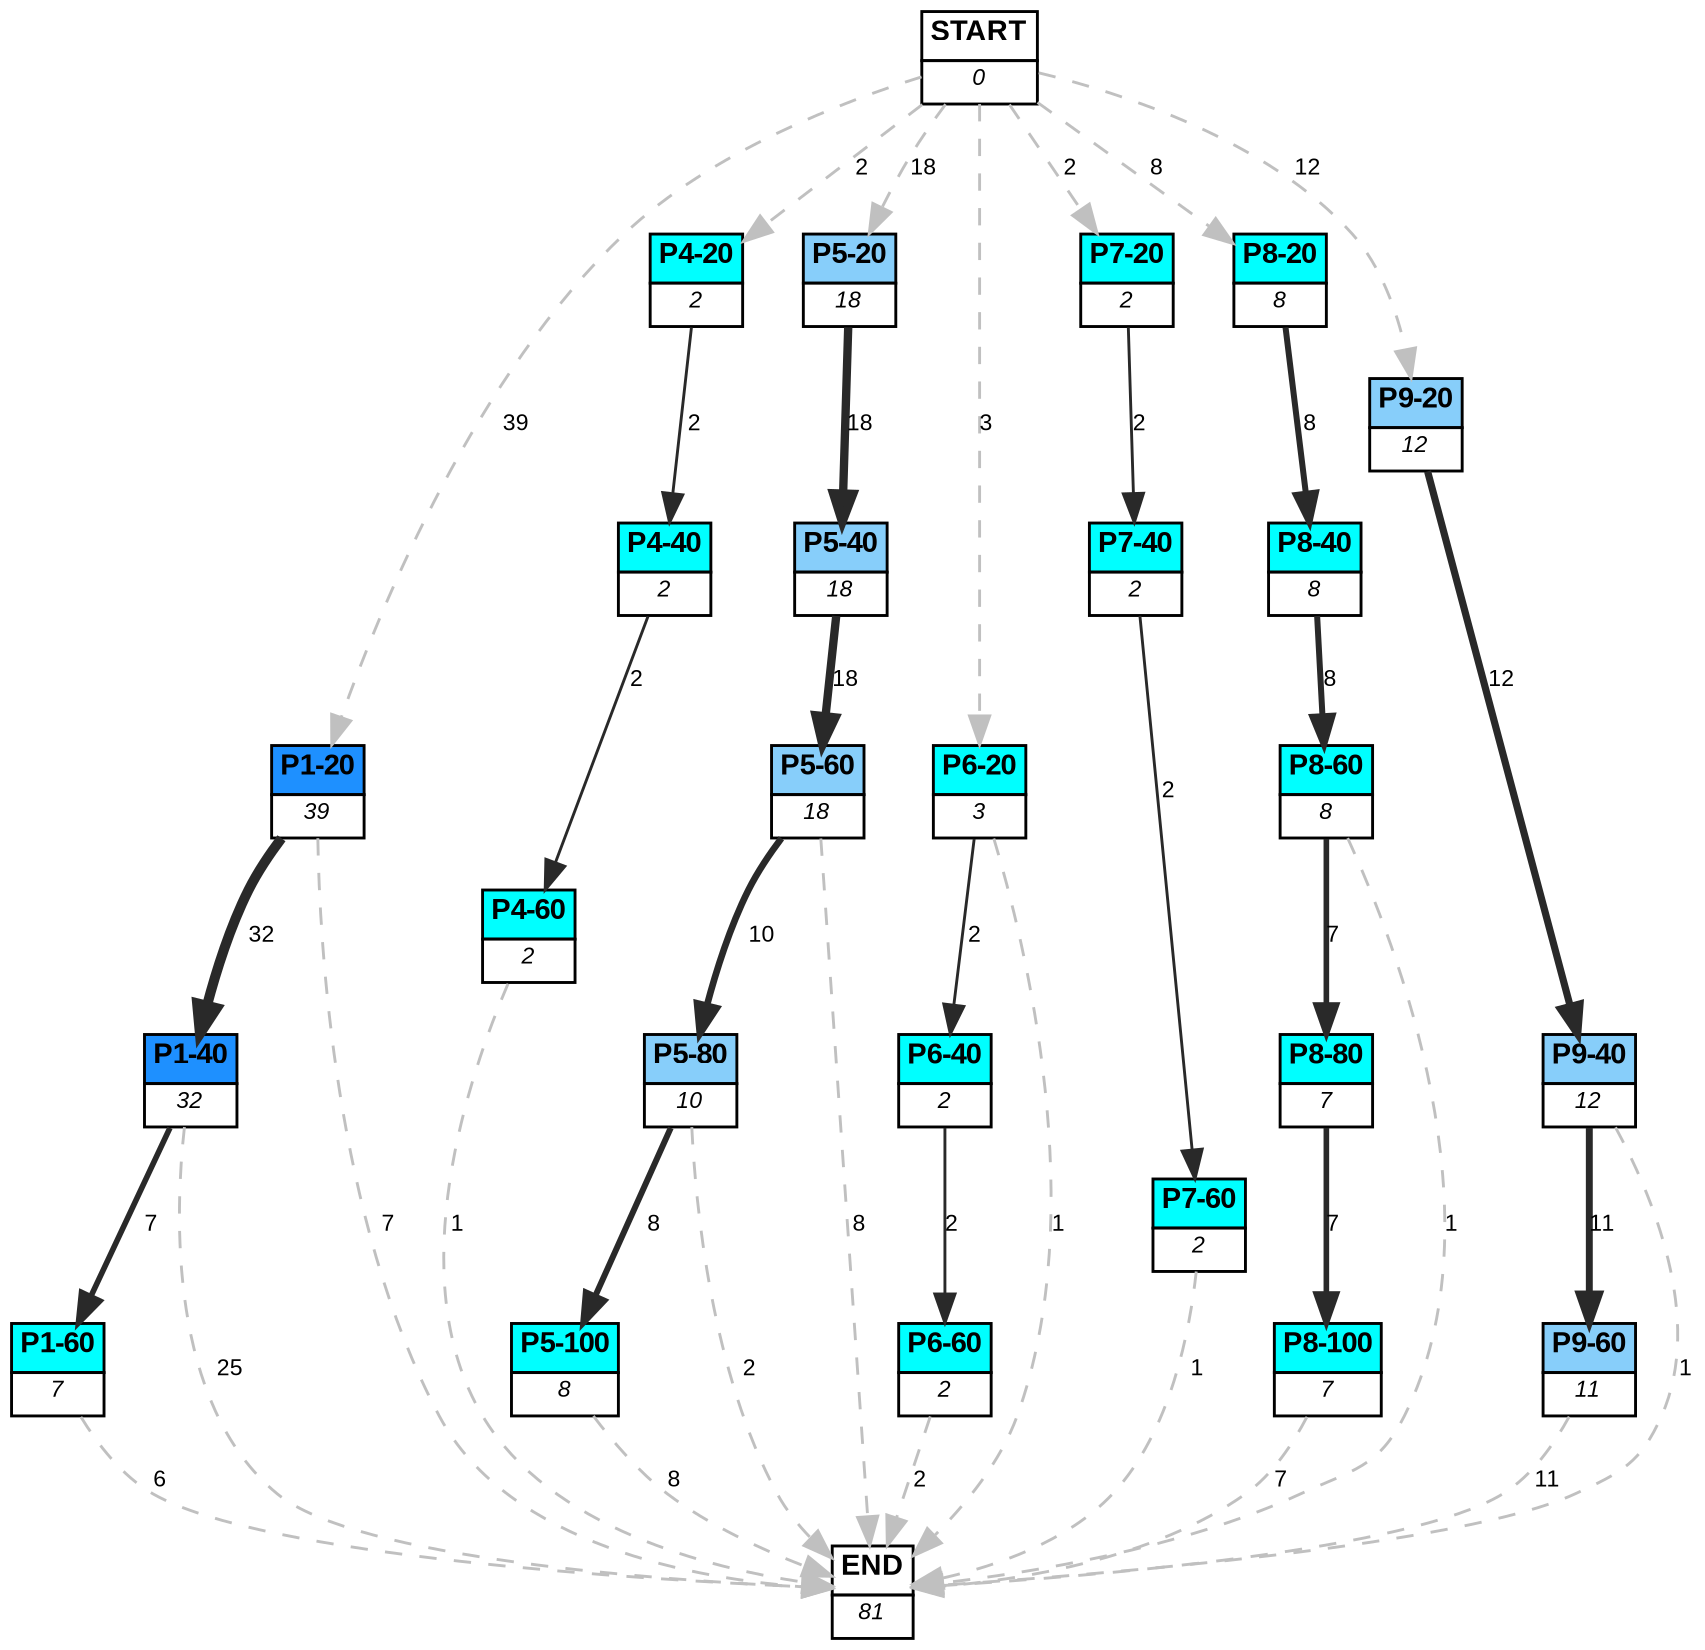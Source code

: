 digraph graphname {
	dpi = 150
	size="16,11!";
	margin = 0;
"P1-20" [shape=plain, label=<<table border="0" cellborder="1" cellspacing="0"><tr><td bgcolor="dodgerblue"><FONT face="Arial" POINT-SIZE="10"><b>P1-20</b></FONT></td></tr><tr><td bgcolor="white"><FONT face="Arial" POINT-SIZE="8"><i>39</i></FONT></td></tr></table>>]
"P1-40" [shape=plain, label=<<table border="0" cellborder="1" cellspacing="0"><tr><td bgcolor="dodgerblue"><FONT face="Arial" POINT-SIZE="10"><b>P1-40</b></FONT></td></tr><tr><td bgcolor="white"><FONT face="Arial" POINT-SIZE="8"><i>32</i></FONT></td></tr></table>>]
"P1-60" [shape=plain, label=<<table border="0" cellborder="1" cellspacing="0"><tr><td bgcolor="aqua"><FONT face="Arial" POINT-SIZE="10"><b>P1-60</b></FONT></td></tr><tr><td bgcolor="white"><FONT face="Arial" POINT-SIZE="8"><i>7</i></FONT></td></tr></table>>]
"P4-20" [shape=plain, label=<<table border="0" cellborder="1" cellspacing="0"><tr><td bgcolor="aqua"><FONT face="Arial" POINT-SIZE="10"><b>P4-20</b></FONT></td></tr><tr><td bgcolor="white"><FONT face="Arial" POINT-SIZE="8"><i>2</i></FONT></td></tr></table>>]
"P4-40" [shape=plain, label=<<table border="0" cellborder="1" cellspacing="0"><tr><td bgcolor="aqua"><FONT face="Arial" POINT-SIZE="10"><b>P4-40</b></FONT></td></tr><tr><td bgcolor="white"><FONT face="Arial" POINT-SIZE="8"><i>2</i></FONT></td></tr></table>>]
"P4-60" [shape=plain, label=<<table border="0" cellborder="1" cellspacing="0"><tr><td bgcolor="aqua"><FONT face="Arial" POINT-SIZE="10"><b>P4-60</b></FONT></td></tr><tr><td bgcolor="white"><FONT face="Arial" POINT-SIZE="8"><i>2</i></FONT></td></tr></table>>]
"P5-20" [shape=plain, label=<<table border="0" cellborder="1" cellspacing="0"><tr><td bgcolor="lightskyblue"><FONT face="Arial" POINT-SIZE="10"><b>P5-20</b></FONT></td></tr><tr><td bgcolor="white"><FONT face="Arial" POINT-SIZE="8"><i>18</i></FONT></td></tr></table>>]
"P5-40" [shape=plain, label=<<table border="0" cellborder="1" cellspacing="0"><tr><td bgcolor="lightskyblue"><FONT face="Arial" POINT-SIZE="10"><b>P5-40</b></FONT></td></tr><tr><td bgcolor="white"><FONT face="Arial" POINT-SIZE="8"><i>18</i></FONT></td></tr></table>>]
"P5-60" [shape=plain, label=<<table border="0" cellborder="1" cellspacing="0"><tr><td bgcolor="lightskyblue"><FONT face="Arial" POINT-SIZE="10"><b>P5-60</b></FONT></td></tr><tr><td bgcolor="white"><FONT face="Arial" POINT-SIZE="8"><i>18</i></FONT></td></tr></table>>]
"P6-20" [shape=plain, label=<<table border="0" cellborder="1" cellspacing="0"><tr><td bgcolor="aqua"><FONT face="Arial" POINT-SIZE="10"><b>P6-20</b></FONT></td></tr><tr><td bgcolor="white"><FONT face="Arial" POINT-SIZE="8"><i>3</i></FONT></td></tr></table>>]
"P7-20" [shape=plain, label=<<table border="0" cellborder="1" cellspacing="0"><tr><td bgcolor="aqua"><FONT face="Arial" POINT-SIZE="10"><b>P7-20</b></FONT></td></tr><tr><td bgcolor="white"><FONT face="Arial" POINT-SIZE="8"><i>2</i></FONT></td></tr></table>>]
"P7-40" [shape=plain, label=<<table border="0" cellborder="1" cellspacing="0"><tr><td bgcolor="aqua"><FONT face="Arial" POINT-SIZE="10"><b>P7-40</b></FONT></td></tr><tr><td bgcolor="white"><FONT face="Arial" POINT-SIZE="8"><i>2</i></FONT></td></tr></table>>]
"P7-60" [shape=plain, label=<<table border="0" cellborder="1" cellspacing="0"><tr><td bgcolor="aqua"><FONT face="Arial" POINT-SIZE="10"><b>P7-60</b></FONT></td></tr><tr><td bgcolor="white"><FONT face="Arial" POINT-SIZE="8"><i>2</i></FONT></td></tr></table>>]
"P8-20" [shape=plain, label=<<table border="0" cellborder="1" cellspacing="0"><tr><td bgcolor="aqua"><FONT face="Arial" POINT-SIZE="10"><b>P8-20</b></FONT></td></tr><tr><td bgcolor="white"><FONT face="Arial" POINT-SIZE="8"><i>8</i></FONT></td></tr></table>>]
"P8-40" [shape=plain, label=<<table border="0" cellborder="1" cellspacing="0"><tr><td bgcolor="aqua"><FONT face="Arial" POINT-SIZE="10"><b>P8-40</b></FONT></td></tr><tr><td bgcolor="white"><FONT face="Arial" POINT-SIZE="8"><i>8</i></FONT></td></tr></table>>]
"P8-60" [shape=plain, label=<<table border="0" cellborder="1" cellspacing="0"><tr><td bgcolor="aqua"><FONT face="Arial" POINT-SIZE="10"><b>P8-60</b></FONT></td></tr><tr><td bgcolor="white"><FONT face="Arial" POINT-SIZE="8"><i>8</i></FONT></td></tr></table>>]
"P9-20" [shape=plain, label=<<table border="0" cellborder="1" cellspacing="0"><tr><td bgcolor="lightskyblue"><FONT face="Arial" POINT-SIZE="10"><b>P9-20</b></FONT></td></tr><tr><td bgcolor="white"><FONT face="Arial" POINT-SIZE="8"><i>12</i></FONT></td></tr></table>>]
"P9-40" [shape=plain, label=<<table border="0" cellborder="1" cellspacing="0"><tr><td bgcolor="lightskyblue"><FONT face="Arial" POINT-SIZE="10"><b>P9-40</b></FONT></td></tr><tr><td bgcolor="white"><FONT face="Arial" POINT-SIZE="8"><i>12</i></FONT></td></tr></table>>]
"P9-60" [shape=plain, label=<<table border="0" cellborder="1" cellspacing="0"><tr><td bgcolor="lightskyblue"><FONT face="Arial" POINT-SIZE="10"><b>P9-60</b></FONT></td></tr><tr><td bgcolor="white"><FONT face="Arial" POINT-SIZE="8"><i>11</i></FONT></td></tr></table>>]
"P6-40" [shape=plain, label=<<table border="0" cellborder="1" cellspacing="0"><tr><td bgcolor="aqua"><FONT face="Arial" POINT-SIZE="10"><b>P6-40</b></FONT></td></tr><tr><td bgcolor="white"><FONT face="Arial" POINT-SIZE="8"><i>2</i></FONT></td></tr></table>>]
"P6-60" [shape=plain, label=<<table border="0" cellborder="1" cellspacing="0"><tr><td bgcolor="aqua"><FONT face="Arial" POINT-SIZE="10"><b>P6-60</b></FONT></td></tr><tr><td bgcolor="white"><FONT face="Arial" POINT-SIZE="8"><i>2</i></FONT></td></tr></table>>]
"P5-80" [shape=plain, label=<<table border="0" cellborder="1" cellspacing="0"><tr><td bgcolor="lightskyblue"><FONT face="Arial" POINT-SIZE="10"><b>P5-80</b></FONT></td></tr><tr><td bgcolor="white"><FONT face="Arial" POINT-SIZE="8"><i>10</i></FONT></td></tr></table>>]
"P5-100" [shape=plain, label=<<table border="0" cellborder="1" cellspacing="0"><tr><td bgcolor="aqua"><FONT face="Arial" POINT-SIZE="10"><b>P5-100</b></FONT></td></tr><tr><td bgcolor="white"><FONT face="Arial" POINT-SIZE="8"><i>8</i></FONT></td></tr></table>>]
"P8-80" [shape=plain, label=<<table border="0" cellborder="1" cellspacing="0"><tr><td bgcolor="aqua"><FONT face="Arial" POINT-SIZE="10"><b>P8-80</b></FONT></td></tr><tr><td bgcolor="white"><FONT face="Arial" POINT-SIZE="8"><i>7</i></FONT></td></tr></table>>]
"P8-100" [shape=plain, label=<<table border="0" cellborder="1" cellspacing="0"><tr><td bgcolor="aqua"><FONT face="Arial" POINT-SIZE="10"><b>P8-100</b></FONT></td></tr><tr><td bgcolor="white"><FONT face="Arial" POINT-SIZE="8"><i>7</i></FONT></td></tr></table>>]
"START" [shape=plain, label=<<table border="0" cellborder="1" cellspacing="0"><tr><td bgcolor="white"><FONT face="Arial" POINT-SIZE="10"><b>START</b></FONT></td></tr><tr><td bgcolor="white"><FONT face="Arial" POINT-SIZE="8"><i>0</i></FONT></td></tr></table>>]
"END" [shape=plain, label=<<table border="0" cellborder="1" cellspacing="0"><tr><td bgcolor="white"><FONT face="Arial" POINT-SIZE="10"><b>END</b></FONT></td></tr><tr><td bgcolor="white"><FONT face="Arial" POINT-SIZE="8"><i>81</i></FONT></td></tr></table>>]
"P1-20" -> "P1-40" [ color=grey16 penwidth = "3.4657359027997265"label ="32" labelfloat=false fontname="Arial" fontsize=8]
"P1-20" -> "END" [ style = dashed color=grey label ="7" labelfloat=false fontname="Arial" fontsize=8]
"P1-40" -> "P1-60" [ color=grey16 penwidth = "1.9459101490553132"label ="7" labelfloat=false fontname="Arial" fontsize=8]
"P1-40" -> "END" [ style = dashed color=grey label ="25" labelfloat=false fontname="Arial" fontsize=8]
"P1-60" -> "END" [ style = dashed color=grey label ="6" labelfloat=false fontname="Arial" fontsize=8]
"P4-20" -> "P4-40" [ color=grey16 penwidth = "1"label ="2" labelfloat=false fontname="Arial" fontsize=8]
"P4-40" -> "P4-60" [ color=grey16 penwidth = "1"label ="2" labelfloat=false fontname="Arial" fontsize=8]
"P4-60" -> "END" [ style = dashed color=grey label ="1" labelfloat=false fontname="Arial" fontsize=8]
"P5-20" -> "P5-40" [ color=grey16 penwidth = "2.8903717578961645"label ="18" labelfloat=false fontname="Arial" fontsize=8]
"P5-40" -> "P5-60" [ color=grey16 penwidth = "2.8903717578961645"label ="18" labelfloat=false fontname="Arial" fontsize=8]
"P5-60" -> "P5-80" [ color=grey16 penwidth = "2.302585092994046"label ="10" labelfloat=false fontname="Arial" fontsize=8]
"P5-60" -> "END" [ style = dashed color=grey label ="8" labelfloat=false fontname="Arial" fontsize=8]
"P6-20" -> "P6-40" [ color=grey16 penwidth = "1"label ="2" labelfloat=false fontname="Arial" fontsize=8]
"P6-20" -> "END" [ style = dashed color=grey label ="1" labelfloat=false fontname="Arial" fontsize=8]
"P7-20" -> "P7-40" [ color=grey16 penwidth = "1"label ="2" labelfloat=false fontname="Arial" fontsize=8]
"P7-40" -> "P7-60" [ color=grey16 penwidth = "1"label ="2" labelfloat=false fontname="Arial" fontsize=8]
"P7-60" -> "END" [ style = dashed color=grey label ="1" labelfloat=false fontname="Arial" fontsize=8]
"P8-20" -> "P8-40" [ color=grey16 penwidth = "2.0794415416798357"label ="8" labelfloat=false fontname="Arial" fontsize=8]
"P8-40" -> "P8-60" [ color=grey16 penwidth = "2.0794415416798357"label ="8" labelfloat=false fontname="Arial" fontsize=8]
"P8-60" -> "P8-80" [ color=grey16 penwidth = "1.9459101490553132"label ="7" labelfloat=false fontname="Arial" fontsize=8]
"P8-60" -> "END" [ style = dashed color=grey label ="1" labelfloat=false fontname="Arial" fontsize=8]
"P9-20" -> "P9-40" [ color=grey16 penwidth = "2.4849066497880004"label ="12" labelfloat=false fontname="Arial" fontsize=8]
"P9-40" -> "P9-60" [ color=grey16 penwidth = "2.3978952727983707"label ="11" labelfloat=false fontname="Arial" fontsize=8]
"P9-40" -> "END" [ style = dashed color=grey label ="1" labelfloat=false fontname="Arial" fontsize=8]
"P9-60" -> "END" [ style = dashed color=grey label ="11" labelfloat=false fontname="Arial" fontsize=8]
"P6-40" -> "P6-60" [ color=grey16 penwidth = "1"label ="2" labelfloat=false fontname="Arial" fontsize=8]
"P6-60" -> "END" [ style = dashed color=grey label ="2" labelfloat=false fontname="Arial" fontsize=8]
"P5-80" -> "P5-100" [ color=grey16 penwidth = "2.0794415416798357"label ="8" labelfloat=false fontname="Arial" fontsize=8]
"P5-80" -> "END" [ style = dashed color=grey label ="2" labelfloat=false fontname="Arial" fontsize=8]
"P5-100" -> "END" [ style = dashed color=grey label ="8" labelfloat=false fontname="Arial" fontsize=8]
"P8-80" -> "P8-100" [ color=grey16 penwidth = "1.9459101490553132"label ="7" labelfloat=false fontname="Arial" fontsize=8]
"P8-100" -> "END" [ style = dashed color=grey label ="7" labelfloat=false fontname="Arial" fontsize=8]
"START" -> "P1-20" [ style = dashed color=grey label ="39" labelfloat=false fontname="Arial" fontsize=8]
"START" -> "P4-20" [ style = dashed color=grey label ="2" labelfloat=false fontname="Arial" fontsize=8]
"START" -> "P5-20" [ style = dashed color=grey label ="18" labelfloat=false fontname="Arial" fontsize=8]
"START" -> "P6-20" [ style = dashed color=grey label ="3" labelfloat=false fontname="Arial" fontsize=8]
"START" -> "P7-20" [ style = dashed color=grey label ="2" labelfloat=false fontname="Arial" fontsize=8]
"START" -> "P8-20" [ style = dashed color=grey label ="8" labelfloat=false fontname="Arial" fontsize=8]
"START" -> "P9-20" [ style = dashed color=grey label ="12" labelfloat=false fontname="Arial" fontsize=8]
}